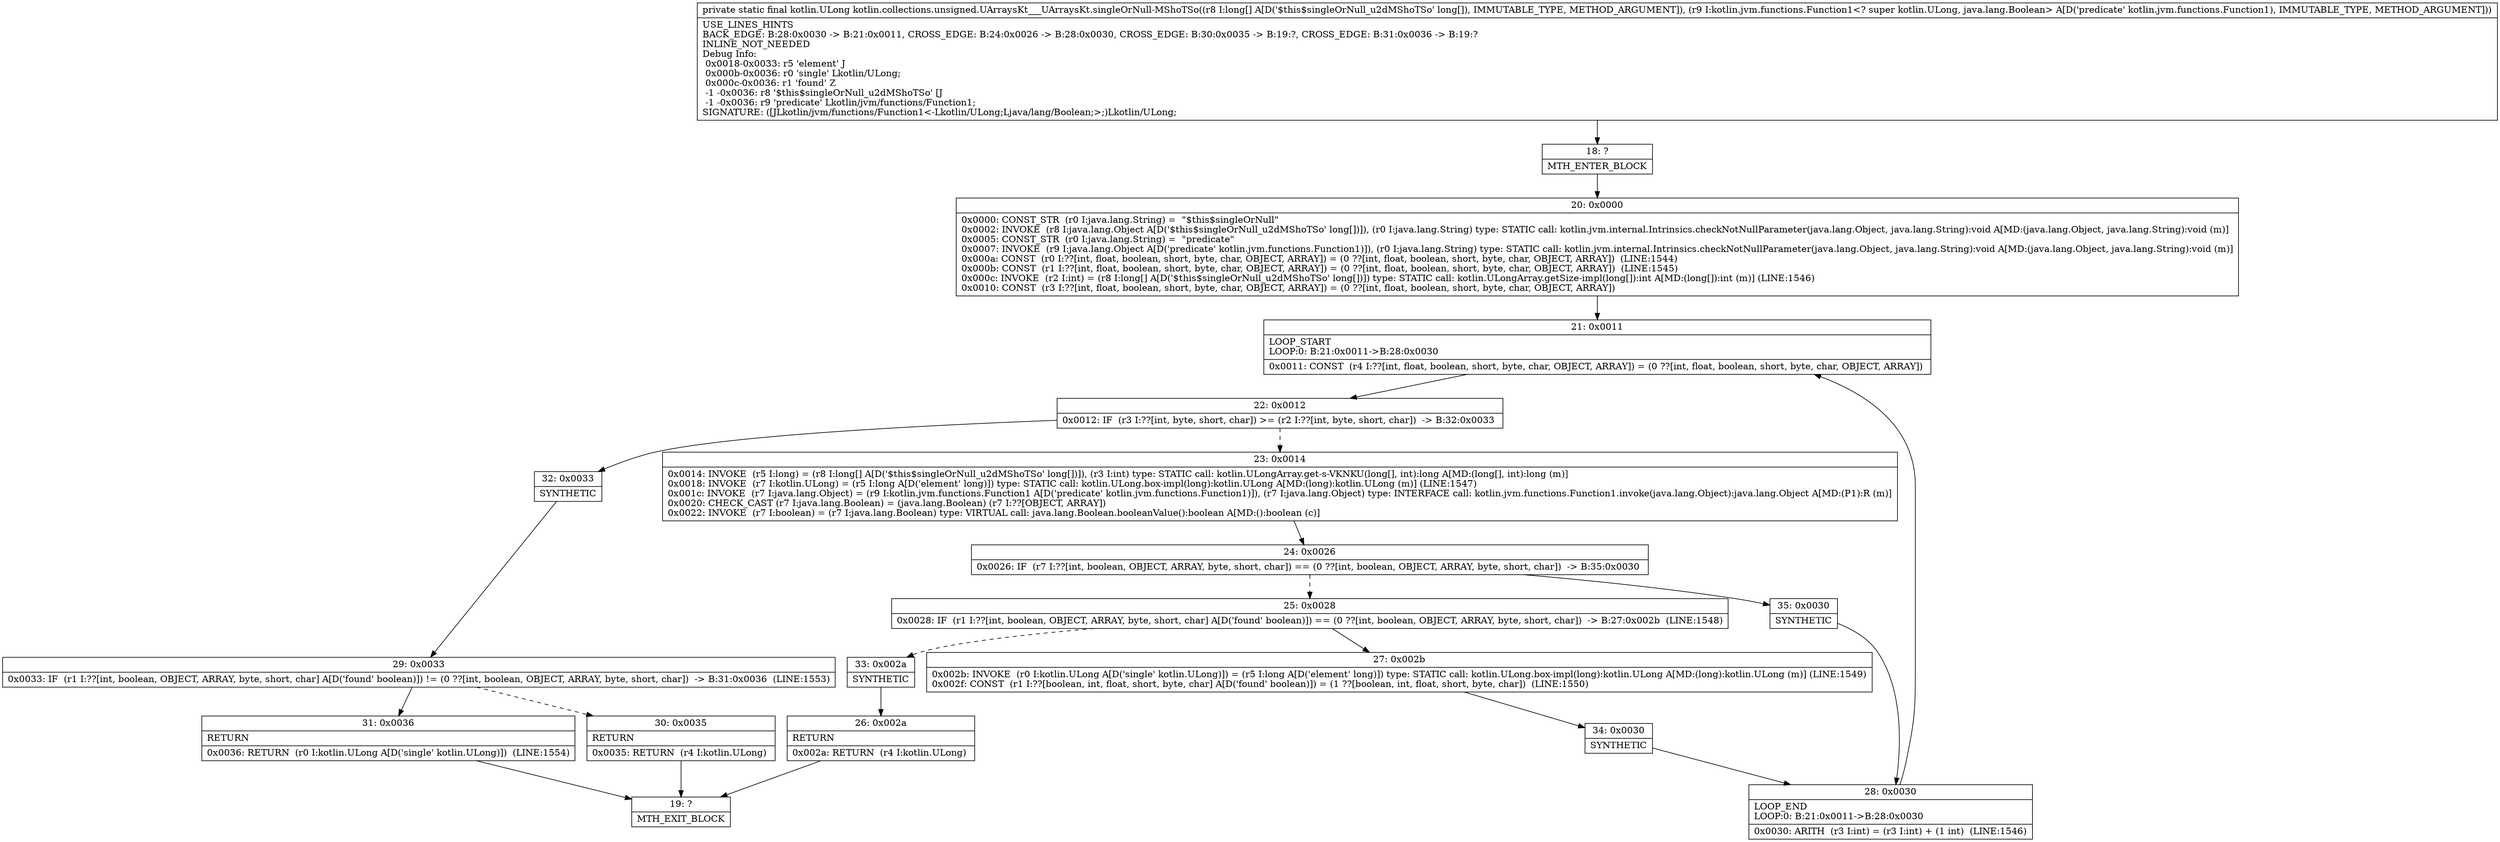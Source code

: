 digraph "CFG forkotlin.collections.unsigned.UArraysKt___UArraysKt.singleOrNull\-MShoTSo([JLkotlin\/jvm\/functions\/Function1;)Lkotlin\/ULong;" {
Node_18 [shape=record,label="{18\:\ ?|MTH_ENTER_BLOCK\l}"];
Node_20 [shape=record,label="{20\:\ 0x0000|0x0000: CONST_STR  (r0 I:java.lang.String) =  \"$this$singleOrNull\" \l0x0002: INVOKE  (r8 I:java.lang.Object A[D('$this$singleOrNull_u2dMShoTSo' long[])]), (r0 I:java.lang.String) type: STATIC call: kotlin.jvm.internal.Intrinsics.checkNotNullParameter(java.lang.Object, java.lang.String):void A[MD:(java.lang.Object, java.lang.String):void (m)]\l0x0005: CONST_STR  (r0 I:java.lang.String) =  \"predicate\" \l0x0007: INVOKE  (r9 I:java.lang.Object A[D('predicate' kotlin.jvm.functions.Function1)]), (r0 I:java.lang.String) type: STATIC call: kotlin.jvm.internal.Intrinsics.checkNotNullParameter(java.lang.Object, java.lang.String):void A[MD:(java.lang.Object, java.lang.String):void (m)]\l0x000a: CONST  (r0 I:??[int, float, boolean, short, byte, char, OBJECT, ARRAY]) = (0 ??[int, float, boolean, short, byte, char, OBJECT, ARRAY])  (LINE:1544)\l0x000b: CONST  (r1 I:??[int, float, boolean, short, byte, char, OBJECT, ARRAY]) = (0 ??[int, float, boolean, short, byte, char, OBJECT, ARRAY])  (LINE:1545)\l0x000c: INVOKE  (r2 I:int) = (r8 I:long[] A[D('$this$singleOrNull_u2dMShoTSo' long[])]) type: STATIC call: kotlin.ULongArray.getSize\-impl(long[]):int A[MD:(long[]):int (m)] (LINE:1546)\l0x0010: CONST  (r3 I:??[int, float, boolean, short, byte, char, OBJECT, ARRAY]) = (0 ??[int, float, boolean, short, byte, char, OBJECT, ARRAY]) \l}"];
Node_21 [shape=record,label="{21\:\ 0x0011|LOOP_START\lLOOP:0: B:21:0x0011\-\>B:28:0x0030\l|0x0011: CONST  (r4 I:??[int, float, boolean, short, byte, char, OBJECT, ARRAY]) = (0 ??[int, float, boolean, short, byte, char, OBJECT, ARRAY]) \l}"];
Node_22 [shape=record,label="{22\:\ 0x0012|0x0012: IF  (r3 I:??[int, byte, short, char]) \>= (r2 I:??[int, byte, short, char])  \-\> B:32:0x0033 \l}"];
Node_23 [shape=record,label="{23\:\ 0x0014|0x0014: INVOKE  (r5 I:long) = (r8 I:long[] A[D('$this$singleOrNull_u2dMShoTSo' long[])]), (r3 I:int) type: STATIC call: kotlin.ULongArray.get\-s\-VKNKU(long[], int):long A[MD:(long[], int):long (m)]\l0x0018: INVOKE  (r7 I:kotlin.ULong) = (r5 I:long A[D('element' long)]) type: STATIC call: kotlin.ULong.box\-impl(long):kotlin.ULong A[MD:(long):kotlin.ULong (m)] (LINE:1547)\l0x001c: INVOKE  (r7 I:java.lang.Object) = (r9 I:kotlin.jvm.functions.Function1 A[D('predicate' kotlin.jvm.functions.Function1)]), (r7 I:java.lang.Object) type: INTERFACE call: kotlin.jvm.functions.Function1.invoke(java.lang.Object):java.lang.Object A[MD:(P1):R (m)]\l0x0020: CHECK_CAST (r7 I:java.lang.Boolean) = (java.lang.Boolean) (r7 I:??[OBJECT, ARRAY]) \l0x0022: INVOKE  (r7 I:boolean) = (r7 I:java.lang.Boolean) type: VIRTUAL call: java.lang.Boolean.booleanValue():boolean A[MD:():boolean (c)]\l}"];
Node_24 [shape=record,label="{24\:\ 0x0026|0x0026: IF  (r7 I:??[int, boolean, OBJECT, ARRAY, byte, short, char]) == (0 ??[int, boolean, OBJECT, ARRAY, byte, short, char])  \-\> B:35:0x0030 \l}"];
Node_25 [shape=record,label="{25\:\ 0x0028|0x0028: IF  (r1 I:??[int, boolean, OBJECT, ARRAY, byte, short, char] A[D('found' boolean)]) == (0 ??[int, boolean, OBJECT, ARRAY, byte, short, char])  \-\> B:27:0x002b  (LINE:1548)\l}"];
Node_27 [shape=record,label="{27\:\ 0x002b|0x002b: INVOKE  (r0 I:kotlin.ULong A[D('single' kotlin.ULong)]) = (r5 I:long A[D('element' long)]) type: STATIC call: kotlin.ULong.box\-impl(long):kotlin.ULong A[MD:(long):kotlin.ULong (m)] (LINE:1549)\l0x002f: CONST  (r1 I:??[boolean, int, float, short, byte, char] A[D('found' boolean)]) = (1 ??[boolean, int, float, short, byte, char])  (LINE:1550)\l}"];
Node_34 [shape=record,label="{34\:\ 0x0030|SYNTHETIC\l}"];
Node_28 [shape=record,label="{28\:\ 0x0030|LOOP_END\lLOOP:0: B:21:0x0011\-\>B:28:0x0030\l|0x0030: ARITH  (r3 I:int) = (r3 I:int) + (1 int)  (LINE:1546)\l}"];
Node_33 [shape=record,label="{33\:\ 0x002a|SYNTHETIC\l}"];
Node_26 [shape=record,label="{26\:\ 0x002a|RETURN\l|0x002a: RETURN  (r4 I:kotlin.ULong) \l}"];
Node_19 [shape=record,label="{19\:\ ?|MTH_EXIT_BLOCK\l}"];
Node_35 [shape=record,label="{35\:\ 0x0030|SYNTHETIC\l}"];
Node_32 [shape=record,label="{32\:\ 0x0033|SYNTHETIC\l}"];
Node_29 [shape=record,label="{29\:\ 0x0033|0x0033: IF  (r1 I:??[int, boolean, OBJECT, ARRAY, byte, short, char] A[D('found' boolean)]) != (0 ??[int, boolean, OBJECT, ARRAY, byte, short, char])  \-\> B:31:0x0036  (LINE:1553)\l}"];
Node_30 [shape=record,label="{30\:\ 0x0035|RETURN\l|0x0035: RETURN  (r4 I:kotlin.ULong) \l}"];
Node_31 [shape=record,label="{31\:\ 0x0036|RETURN\l|0x0036: RETURN  (r0 I:kotlin.ULong A[D('single' kotlin.ULong)])  (LINE:1554)\l}"];
MethodNode[shape=record,label="{private static final kotlin.ULong kotlin.collections.unsigned.UArraysKt___UArraysKt.singleOrNull\-MShoTSo((r8 I:long[] A[D('$this$singleOrNull_u2dMShoTSo' long[]), IMMUTABLE_TYPE, METHOD_ARGUMENT]), (r9 I:kotlin.jvm.functions.Function1\<? super kotlin.ULong, java.lang.Boolean\> A[D('predicate' kotlin.jvm.functions.Function1), IMMUTABLE_TYPE, METHOD_ARGUMENT]))  | USE_LINES_HINTS\lBACK_EDGE: B:28:0x0030 \-\> B:21:0x0011, CROSS_EDGE: B:24:0x0026 \-\> B:28:0x0030, CROSS_EDGE: B:30:0x0035 \-\> B:19:?, CROSS_EDGE: B:31:0x0036 \-\> B:19:?\lINLINE_NOT_NEEDED\lDebug Info:\l  0x0018\-0x0033: r5 'element' J\l  0x000b\-0x0036: r0 'single' Lkotlin\/ULong;\l  0x000c\-0x0036: r1 'found' Z\l  \-1 \-0x0036: r8 '$this$singleOrNull_u2dMShoTSo' [J\l  \-1 \-0x0036: r9 'predicate' Lkotlin\/jvm\/functions\/Function1;\lSIGNATURE: ([JLkotlin\/jvm\/functions\/Function1\<\-Lkotlin\/ULong;Ljava\/lang\/Boolean;\>;)Lkotlin\/ULong;\l}"];
MethodNode -> Node_18;Node_18 -> Node_20;
Node_20 -> Node_21;
Node_21 -> Node_22;
Node_22 -> Node_23[style=dashed];
Node_22 -> Node_32;
Node_23 -> Node_24;
Node_24 -> Node_25[style=dashed];
Node_24 -> Node_35;
Node_25 -> Node_27;
Node_25 -> Node_33[style=dashed];
Node_27 -> Node_34;
Node_34 -> Node_28;
Node_28 -> Node_21;
Node_33 -> Node_26;
Node_26 -> Node_19;
Node_35 -> Node_28;
Node_32 -> Node_29;
Node_29 -> Node_30[style=dashed];
Node_29 -> Node_31;
Node_30 -> Node_19;
Node_31 -> Node_19;
}

